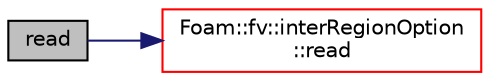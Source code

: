 digraph "read"
{
  bgcolor="transparent";
  edge [fontname="Helvetica",fontsize="10",labelfontname="Helvetica",labelfontsize="10"];
  node [fontname="Helvetica",fontsize="10",shape=record];
  rankdir="LR";
  Node588 [label="read",height=0.2,width=0.4,color="black", fillcolor="grey75", style="filled", fontcolor="black"];
  Node588 -> Node589 [color="midnightblue",fontsize="10",style="solid",fontname="Helvetica"];
  Node589 [label="Foam::fv::interRegionOption\l::read",height=0.2,width=0.4,color="red",URL="$a24573.html#a6ce0c64db98eb6144d363dbfc86104eb",tooltip="Read dictionary. "];
}
